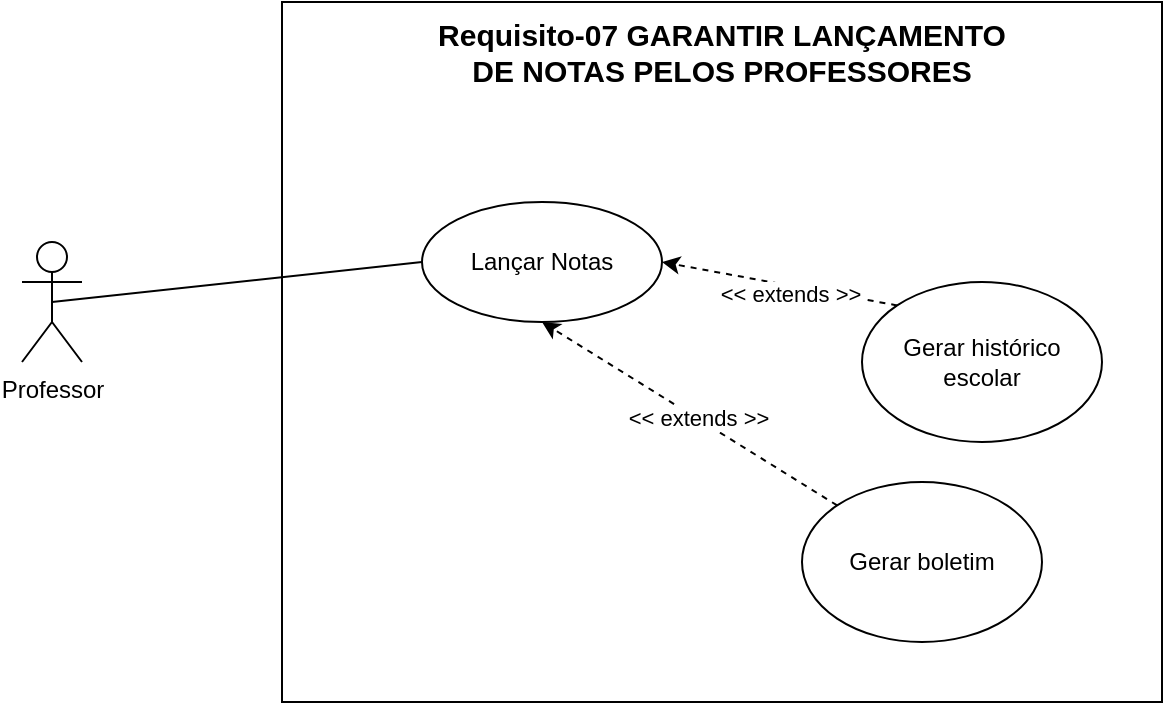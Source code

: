 <mxfile version="26.2.3">
  <diagram name="Página-1" id="5HKZcZnpvKNtAQZFNcEw">
    <mxGraphModel dx="948" dy="1740" grid="1" gridSize="10" guides="1" tooltips="1" connect="1" arrows="1" fold="1" page="1" pageScale="1" pageWidth="827" pageHeight="1169" math="0" shadow="0">
      <root>
        <mxCell id="0" />
        <mxCell id="1" parent="0" />
        <mxCell id="fiGEfJX2RdyPkdCf4M2Z-22" value="" style="rounded=0;whiteSpace=wrap;html=1;" parent="1" vertex="1">
          <mxGeometry x="240" y="-10" width="440" height="350" as="geometry" />
        </mxCell>
        <mxCell id="fiGEfJX2RdyPkdCf4M2Z-12" value="Professor" style="shape=umlActor;verticalLabelPosition=bottom;verticalAlign=top;html=1;outlineConnect=0;" parent="1" vertex="1">
          <mxGeometry x="110" y="110" width="30" height="60" as="geometry" />
        </mxCell>
        <mxCell id="fiGEfJX2RdyPkdCf4M2Z-13" value="Lançar Notas" style="ellipse;whiteSpace=wrap;html=1;" parent="1" vertex="1">
          <mxGeometry x="310" y="90" width="120" height="60" as="geometry" />
        </mxCell>
        <mxCell id="fiGEfJX2RdyPkdCf4M2Z-14" value="Gerar boletim" style="ellipse;whiteSpace=wrap;html=1;" parent="1" vertex="1">
          <mxGeometry x="500" y="230" width="120" height="80" as="geometry" />
        </mxCell>
        <mxCell id="fiGEfJX2RdyPkdCf4M2Z-15" value="Gerar histórico escolar" style="ellipse;whiteSpace=wrap;html=1;" parent="1" vertex="1">
          <mxGeometry x="530" y="130" width="120" height="80" as="geometry" />
        </mxCell>
        <mxCell id="fiGEfJX2RdyPkdCf4M2Z-16" value="" style="endArrow=none;html=1;rounded=0;exitX=0.5;exitY=0.5;exitDx=0;exitDy=0;exitPerimeter=0;entryX=0;entryY=0.5;entryDx=0;entryDy=0;" parent="1" source="fiGEfJX2RdyPkdCf4M2Z-12" target="fiGEfJX2RdyPkdCf4M2Z-13" edge="1">
          <mxGeometry width="50" height="50" relative="1" as="geometry">
            <mxPoint x="110" y="280" as="sourcePoint" />
            <mxPoint x="160" y="230" as="targetPoint" />
          </mxGeometry>
        </mxCell>
        <mxCell id="fiGEfJX2RdyPkdCf4M2Z-17" value="" style="endArrow=classic;html=1;rounded=0;entryX=0.5;entryY=1;entryDx=0;entryDy=0;exitX=0;exitY=0;exitDx=0;exitDy=0;dashed=1;" parent="1" source="fiGEfJX2RdyPkdCf4M2Z-14" target="fiGEfJX2RdyPkdCf4M2Z-13" edge="1">
          <mxGeometry width="50" height="50" relative="1" as="geometry">
            <mxPoint x="220" y="370" as="sourcePoint" />
            <mxPoint x="270" y="320" as="targetPoint" />
          </mxGeometry>
        </mxCell>
        <mxCell id="fiGEfJX2RdyPkdCf4M2Z-20" value="&amp;lt;&amp;lt; extends &amp;gt;&amp;gt;" style="edgeLabel;html=1;align=center;verticalAlign=middle;resizable=0;points=[];" parent="fiGEfJX2RdyPkdCf4M2Z-17" vertex="1" connectable="0">
          <mxGeometry x="-0.042" relative="1" as="geometry">
            <mxPoint x="1" as="offset" />
          </mxGeometry>
        </mxCell>
        <mxCell id="fiGEfJX2RdyPkdCf4M2Z-18" value="" style="endArrow=classic;html=1;rounded=0;entryX=1;entryY=0.5;entryDx=0;entryDy=0;exitX=0;exitY=0;exitDx=0;exitDy=0;dashed=1;" parent="1" source="fiGEfJX2RdyPkdCf4M2Z-15" target="fiGEfJX2RdyPkdCf4M2Z-13" edge="1">
          <mxGeometry width="50" height="50" relative="1" as="geometry">
            <mxPoint x="410" y="260" as="sourcePoint" />
            <mxPoint x="380" y="160" as="targetPoint" />
          </mxGeometry>
        </mxCell>
        <mxCell id="fiGEfJX2RdyPkdCf4M2Z-21" value="&amp;lt;&amp;lt; extends &amp;gt;&amp;gt;" style="edgeLabel;html=1;align=center;verticalAlign=middle;resizable=0;points=[];" parent="fiGEfJX2RdyPkdCf4M2Z-18" vertex="1" connectable="0">
          <mxGeometry x="-0.085" y="4" relative="1" as="geometry">
            <mxPoint as="offset" />
          </mxGeometry>
        </mxCell>
        <mxCell id="fiGEfJX2RdyPkdCf4M2Z-23" value="Requisito-07 GARANTIR LANÇAMENTO DE NOTAS PELOS PROFESSORES" style="text;html=1;align=center;verticalAlign=middle;whiteSpace=wrap;rounded=0;fontStyle=1;fontSize=15;" parent="1" vertex="1">
          <mxGeometry x="310" width="300" height="30" as="geometry" />
        </mxCell>
      </root>
    </mxGraphModel>
  </diagram>
</mxfile>
